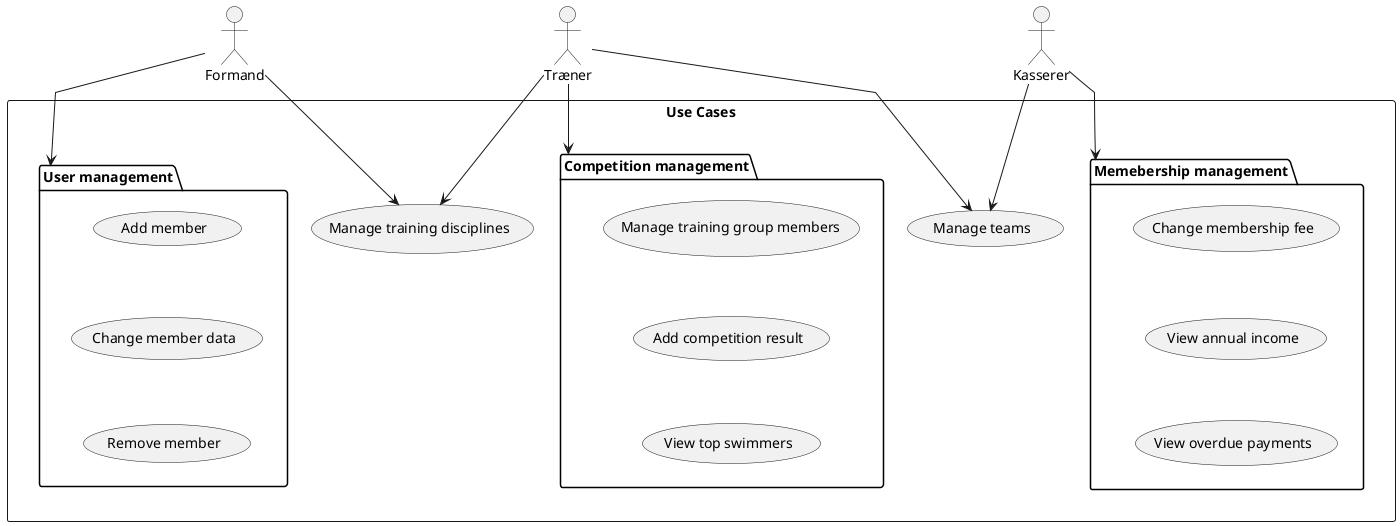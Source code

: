 @startuml

' left to right direction
skinparam Linetype PolyLine

actor "Formand" as f
actor "Træner" as t
actor "Kasserer" as k

rectangle "Use Cases" as UC {
    package "User management" as P1 {
        usecase "Add member" as UC1
        usecase "Change member data" as UC2
        usecase "Remove member" as UC3
    }
    usecase "Manage training disciplines" as UC4
    package "Competition management" as P2 {
        usecase "Manage training group members" as UC5
        usecase "Add competition result" as UC6
        usecase "View top swimmers" as UC7
    }
    usecase "Manage teams" as UC8
    package "Memebership management" as P3 {
        usecase "Change membership fee" as UC9
        usecase "View annual income" as UC10
        usecase "View overdue payments" as UC11
    }
}

f --> P1
f --> UC4

t --> UC4
t --> P2
t --> UC8

k --> UC8
k --> P3


UC1 -[hidden]d-> UC2
UC2 -[hidden]d-> UC3

UC5 -[hidden]d-> UC6
UC6 -[hidden]d-> UC7

UC9 -[hidden]d-> UC10
UC10 -[hidden]d-> UC11


@enduml